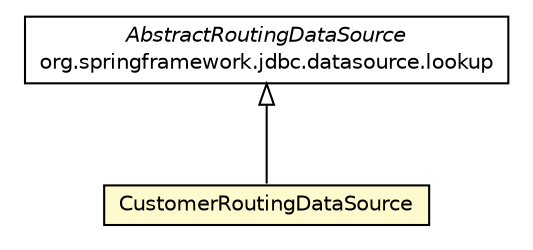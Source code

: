 #!/usr/local/bin/dot
#
# Class diagram 
# Generated by UMLGraph version R5_6_6-8-g8d7759 (http://www.umlgraph.org/)
#

digraph G {
	edge [fontname="Helvetica",fontsize=10,labelfontname="Helvetica",labelfontsize=10];
	node [fontname="Helvetica",fontsize=10,shape=plaintext];
	nodesep=0.25;
	ranksep=0.5;
	// org.dayatang.dsrouter.datasource.examples.CustomerRoutingDataSource
	c102 [label=<<table title="org.dayatang.dsrouter.datasource.examples.CustomerRoutingDataSource" border="0" cellborder="1" cellspacing="0" cellpadding="2" port="p" bgcolor="lemonChiffon" href="./CustomerRoutingDataSource.html">
		<tr><td><table border="0" cellspacing="0" cellpadding="1">
<tr><td align="center" balign="center"> CustomerRoutingDataSource </td></tr>
		</table></td></tr>
		</table>>, URL="./CustomerRoutingDataSource.html", fontname="Helvetica", fontcolor="black", fontsize=10.0];
	//org.dayatang.dsrouter.datasource.examples.CustomerRoutingDataSource extends org.springframework.jdbc.datasource.lookup.AbstractRoutingDataSource
	c113:p -> c102:p [dir=back,arrowtail=empty];
	// org.springframework.jdbc.datasource.lookup.AbstractRoutingDataSource
	c113 [label=<<table title="org.springframework.jdbc.datasource.lookup.AbstractRoutingDataSource" border="0" cellborder="1" cellspacing="0" cellpadding="2" port="p" href="http://java.sun.com/j2se/1.4.2/docs/api/org/springframework/jdbc/datasource/lookup/AbstractRoutingDataSource.html">
		<tr><td><table border="0" cellspacing="0" cellpadding="1">
<tr><td align="center" balign="center"><font face="Helvetica-Oblique"> AbstractRoutingDataSource </font></td></tr>
<tr><td align="center" balign="center"> org.springframework.jdbc.datasource.lookup </td></tr>
		</table></td></tr>
		</table>>, URL="http://java.sun.com/j2se/1.4.2/docs/api/org/springframework/jdbc/datasource/lookup/AbstractRoutingDataSource.html", fontname="Helvetica", fontcolor="black", fontsize=10.0];
}

